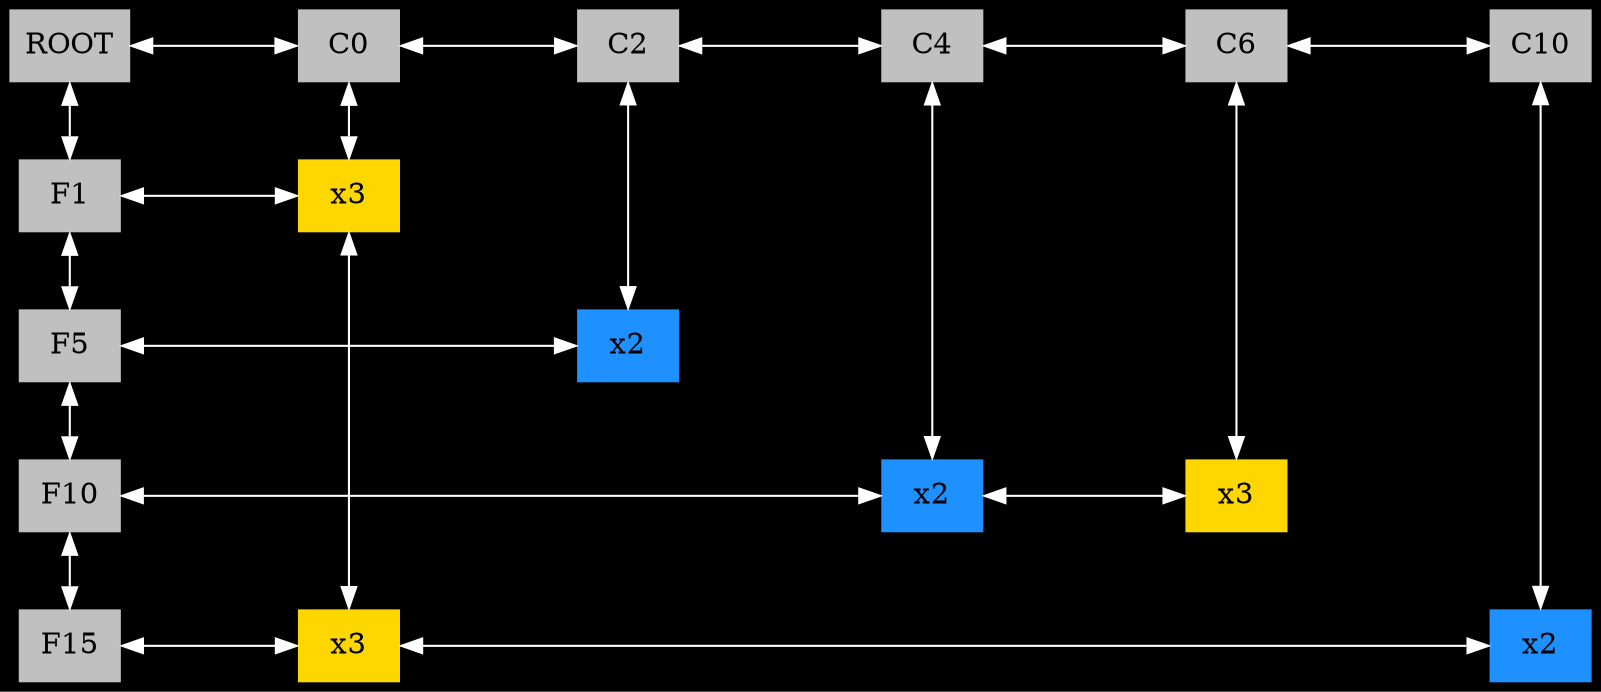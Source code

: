 digraph G {bgcolor = black; 
node[pin = true , shape = box, fontcolor = black  , fillcolor = gray  , width=0.7 ,style = filled] ;
charset = latin1;
 style = filled ;
nodesep = 1.0;
VAL_0146EEB0->VAL_0147D408 [ dir=both ,color = white]; 
VAL_0146EEB0->VAL_0147D330 [  dir=both,  color = white]; 
VAL_0146EEB0[label = "ROOT", group = -1,pos = "-1,1" ];
VAL_0147D408->VAL_0147D180 [ dir=both, color = white]; 
VAL_0147D408->VAL_0147D570 [ dir=both, color = white]; 
VAL_0147D408[label="C0", group = 0,pos = "0,1" ];
VAL_0147D180->VAL_0147CBE0 [ dir=both, color = white]; 
VAL_0147D180->VAL_0147CC28 [ dir=both, color = white]; 
VAL_0147D180[label="C2", group = 2,pos = "2,1" ];
VAL_0147CBE0->VAL_0147D600 [ dir=both, color = white]; 
VAL_0147CBE0->VAL_0147CB98 [ dir=both, color = white]; 
VAL_0147CBE0[label="C4", group = 4,pos = "4,1" ];
VAL_0147D600->VAL_0147C9A0 [ dir=both, color = white]; 
VAL_0147D600->VAL_0147D5B8 [ dir=both, color = white]; 
VAL_0147D600[label="C6", group = 6,pos = "6,1" ];
VAL_0147C9A0->VAL_0147C958 [ dir=both, color = white]; 
VAL_0147C9A0[label="C10", group = 10,pos = "10,1" ];
VAL_0147D330->VAL_0147D570 [ dir=both ,color = white]; 
VAL_0147D330->VAL_0147CB08 [  dir=both,  color = white]; 
VAL_0147D330[label="F1" , group = -1,pos = "-1,-1" ];
VAL_0147D570->VAL_0147D690 [ dir=both, color = white]; 
VAL_0147D570[ label = " x3 "  ,fillcolor = gold1, group = 0,pos = "0,-1" ];
VAL_0147CB08->VAL_0147CC28 [ dir=both ,color = white]; 
VAL_0147CB08->VAL_0147D0A8 [  dir=both,  color = white]; 
VAL_0147CB08[label="F5" , group = -1,pos = "-1,-5" ];
VAL_0147CC28[ label = " x2 " ,fillcolor = dodgerblue1, group = 2,pos = "2,-5" ];
VAL_0147D0A8->VAL_0147CB98 [ dir=both ,color = white]; 
VAL_0147D0A8->VAL_0147D4E0 [  dir=both,  color = white]; 
VAL_0147D0A8[label="F10" , group = -1,pos = "-1,-10" ];
VAL_0147CB98->VAL_0147D5B8 [ dir=both, color = white]; 
VAL_0147CB98[ label = " x2 " ,fillcolor = dodgerblue1, group = 4,pos = "4,-10" ];
VAL_0147D5B8[ label = " x3 "  ,fillcolor = gold1, group = 6,pos = "6,-10" ];
VAL_0147D4E0->VAL_0147D690 [ dir=both ,color = white]; 
VAL_0147D4E0[label="F15" , group = -1,pos = "-1,-15" ];
VAL_0147D690->VAL_0147C958 [ dir=both, color = white]; 
VAL_0147D690[ label = " x3 "  ,fillcolor = gold1, group = 0,pos = "0,-15" ];
VAL_0147C958[ label = " x2 " ,fillcolor = dodgerblue1, group = 10,pos = "10,-15" ];
{rank = same; VAL_0146EEB0 VAL_0147D408 VAL_0147D180 VAL_0147CBE0 VAL_0147D600 VAL_0147C9A0 };

{rank = same; VAL_0147D330 VAL_0147D570 };

{rank = same; VAL_0147CB08 VAL_0147CC28 };

{rank = same; VAL_0147D0A8 VAL_0147CB98 VAL_0147D5B8 };

{rank = same; VAL_0147D4E0 VAL_0147D690 VAL_0147C958 };

}
